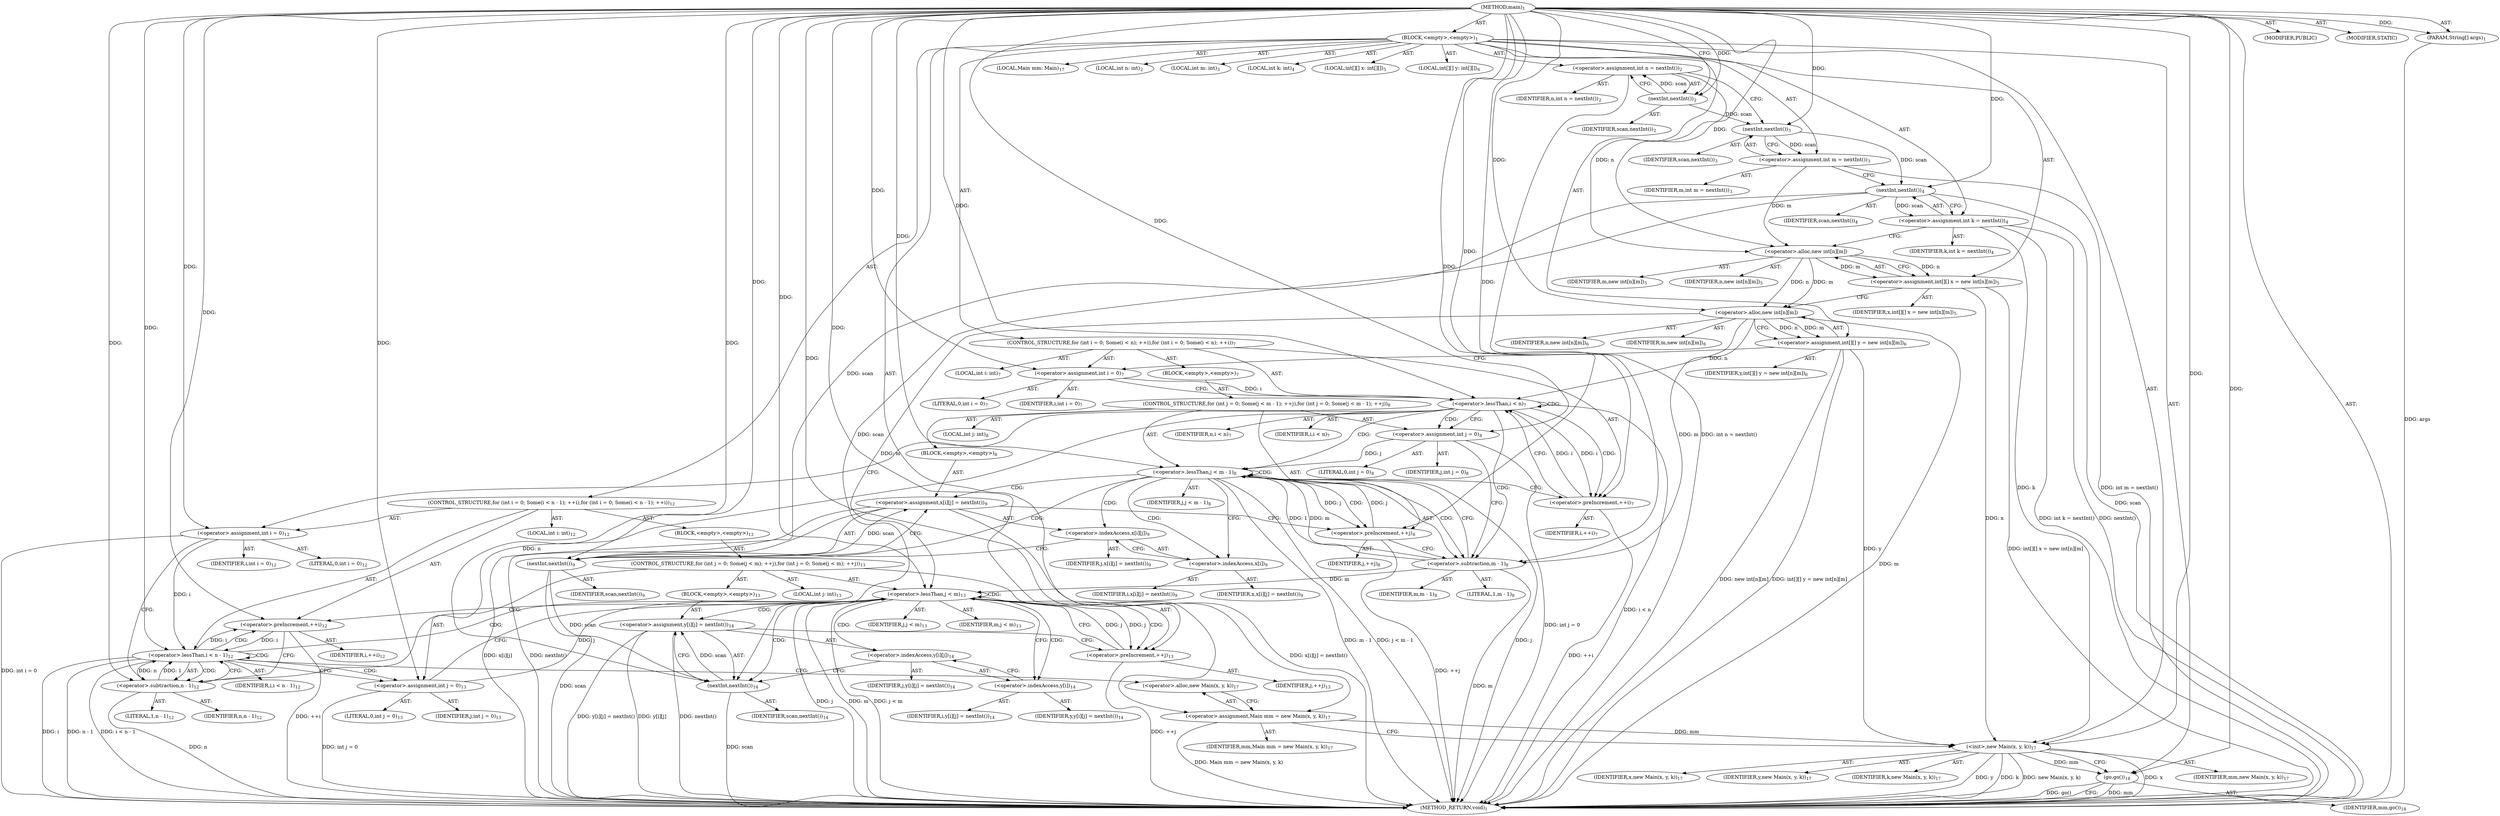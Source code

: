 digraph "main" {  
"19" [label = <(METHOD,main)<SUB>1</SUB>> ]
"20" [label = <(PARAM,String[] args)<SUB>1</SUB>> ]
"21" [label = <(BLOCK,&lt;empty&gt;,&lt;empty&gt;)<SUB>1</SUB>> ]
"22" [label = <(LOCAL,int n: int)<SUB>2</SUB>> ]
"23" [label = <(&lt;operator&gt;.assignment,int n = nextInt())<SUB>2</SUB>> ]
"24" [label = <(IDENTIFIER,n,int n = nextInt())<SUB>2</SUB>> ]
"25" [label = <(nextInt,nextInt())<SUB>2</SUB>> ]
"26" [label = <(IDENTIFIER,scan,nextInt())<SUB>2</SUB>> ]
"27" [label = <(LOCAL,int m: int)<SUB>3</SUB>> ]
"28" [label = <(&lt;operator&gt;.assignment,int m = nextInt())<SUB>3</SUB>> ]
"29" [label = <(IDENTIFIER,m,int m = nextInt())<SUB>3</SUB>> ]
"30" [label = <(nextInt,nextInt())<SUB>3</SUB>> ]
"31" [label = <(IDENTIFIER,scan,nextInt())<SUB>3</SUB>> ]
"32" [label = <(LOCAL,int k: int)<SUB>4</SUB>> ]
"33" [label = <(&lt;operator&gt;.assignment,int k = nextInt())<SUB>4</SUB>> ]
"34" [label = <(IDENTIFIER,k,int k = nextInt())<SUB>4</SUB>> ]
"35" [label = <(nextInt,nextInt())<SUB>4</SUB>> ]
"36" [label = <(IDENTIFIER,scan,nextInt())<SUB>4</SUB>> ]
"37" [label = <(LOCAL,int[][] x: int[][])<SUB>5</SUB>> ]
"38" [label = <(&lt;operator&gt;.assignment,int[][] x = new int[n][m])<SUB>5</SUB>> ]
"39" [label = <(IDENTIFIER,x,int[][] x = new int[n][m])<SUB>5</SUB>> ]
"40" [label = <(&lt;operator&gt;.alloc,new int[n][m])> ]
"41" [label = <(IDENTIFIER,n,new int[n][m])<SUB>5</SUB>> ]
"42" [label = <(IDENTIFIER,m,new int[n][m])<SUB>5</SUB>> ]
"43" [label = <(LOCAL,int[][] y: int[][])<SUB>6</SUB>> ]
"44" [label = <(&lt;operator&gt;.assignment,int[][] y = new int[n][m])<SUB>6</SUB>> ]
"45" [label = <(IDENTIFIER,y,int[][] y = new int[n][m])<SUB>6</SUB>> ]
"46" [label = <(&lt;operator&gt;.alloc,new int[n][m])> ]
"47" [label = <(IDENTIFIER,n,new int[n][m])<SUB>6</SUB>> ]
"48" [label = <(IDENTIFIER,m,new int[n][m])<SUB>6</SUB>> ]
"49" [label = <(CONTROL_STRUCTURE,for (int i = 0; Some(i &lt; n); ++i),for (int i = 0; Some(i &lt; n); ++i))<SUB>7</SUB>> ]
"50" [label = <(LOCAL,int i: int)<SUB>7</SUB>> ]
"51" [label = <(&lt;operator&gt;.assignment,int i = 0)<SUB>7</SUB>> ]
"52" [label = <(IDENTIFIER,i,int i = 0)<SUB>7</SUB>> ]
"53" [label = <(LITERAL,0,int i = 0)<SUB>7</SUB>> ]
"54" [label = <(&lt;operator&gt;.lessThan,i &lt; n)<SUB>7</SUB>> ]
"55" [label = <(IDENTIFIER,i,i &lt; n)<SUB>7</SUB>> ]
"56" [label = <(IDENTIFIER,n,i &lt; n)<SUB>7</SUB>> ]
"57" [label = <(&lt;operator&gt;.preIncrement,++i)<SUB>7</SUB>> ]
"58" [label = <(IDENTIFIER,i,++i)<SUB>7</SUB>> ]
"59" [label = <(BLOCK,&lt;empty&gt;,&lt;empty&gt;)<SUB>7</SUB>> ]
"60" [label = <(CONTROL_STRUCTURE,for (int j = 0; Some(j &lt; m - 1); ++j),for (int j = 0; Some(j &lt; m - 1); ++j))<SUB>8</SUB>> ]
"61" [label = <(LOCAL,int j: int)<SUB>8</SUB>> ]
"62" [label = <(&lt;operator&gt;.assignment,int j = 0)<SUB>8</SUB>> ]
"63" [label = <(IDENTIFIER,j,int j = 0)<SUB>8</SUB>> ]
"64" [label = <(LITERAL,0,int j = 0)<SUB>8</SUB>> ]
"65" [label = <(&lt;operator&gt;.lessThan,j &lt; m - 1)<SUB>8</SUB>> ]
"66" [label = <(IDENTIFIER,j,j &lt; m - 1)<SUB>8</SUB>> ]
"67" [label = <(&lt;operator&gt;.subtraction,m - 1)<SUB>8</SUB>> ]
"68" [label = <(IDENTIFIER,m,m - 1)<SUB>8</SUB>> ]
"69" [label = <(LITERAL,1,m - 1)<SUB>8</SUB>> ]
"70" [label = <(&lt;operator&gt;.preIncrement,++j)<SUB>8</SUB>> ]
"71" [label = <(IDENTIFIER,j,++j)<SUB>8</SUB>> ]
"72" [label = <(BLOCK,&lt;empty&gt;,&lt;empty&gt;)<SUB>8</SUB>> ]
"73" [label = <(&lt;operator&gt;.assignment,x[i][j] = nextInt())<SUB>9</SUB>> ]
"74" [label = <(&lt;operator&gt;.indexAccess,x[i][j])<SUB>9</SUB>> ]
"75" [label = <(&lt;operator&gt;.indexAccess,x[i])<SUB>9</SUB>> ]
"76" [label = <(IDENTIFIER,x,x[i][j] = nextInt())<SUB>9</SUB>> ]
"77" [label = <(IDENTIFIER,i,x[i][j] = nextInt())<SUB>9</SUB>> ]
"78" [label = <(IDENTIFIER,j,x[i][j] = nextInt())<SUB>9</SUB>> ]
"79" [label = <(nextInt,nextInt())<SUB>9</SUB>> ]
"80" [label = <(IDENTIFIER,scan,nextInt())<SUB>9</SUB>> ]
"81" [label = <(CONTROL_STRUCTURE,for (int i = 0; Some(i &lt; n - 1); ++i),for (int i = 0; Some(i &lt; n - 1); ++i))<SUB>12</SUB>> ]
"82" [label = <(LOCAL,int i: int)<SUB>12</SUB>> ]
"83" [label = <(&lt;operator&gt;.assignment,int i = 0)<SUB>12</SUB>> ]
"84" [label = <(IDENTIFIER,i,int i = 0)<SUB>12</SUB>> ]
"85" [label = <(LITERAL,0,int i = 0)<SUB>12</SUB>> ]
"86" [label = <(&lt;operator&gt;.lessThan,i &lt; n - 1)<SUB>12</SUB>> ]
"87" [label = <(IDENTIFIER,i,i &lt; n - 1)<SUB>12</SUB>> ]
"88" [label = <(&lt;operator&gt;.subtraction,n - 1)<SUB>12</SUB>> ]
"89" [label = <(IDENTIFIER,n,n - 1)<SUB>12</SUB>> ]
"90" [label = <(LITERAL,1,n - 1)<SUB>12</SUB>> ]
"91" [label = <(&lt;operator&gt;.preIncrement,++i)<SUB>12</SUB>> ]
"92" [label = <(IDENTIFIER,i,++i)<SUB>12</SUB>> ]
"93" [label = <(BLOCK,&lt;empty&gt;,&lt;empty&gt;)<SUB>12</SUB>> ]
"94" [label = <(CONTROL_STRUCTURE,for (int j = 0; Some(j &lt; m); ++j),for (int j = 0; Some(j &lt; m); ++j))<SUB>13</SUB>> ]
"95" [label = <(LOCAL,int j: int)<SUB>13</SUB>> ]
"96" [label = <(&lt;operator&gt;.assignment,int j = 0)<SUB>13</SUB>> ]
"97" [label = <(IDENTIFIER,j,int j = 0)<SUB>13</SUB>> ]
"98" [label = <(LITERAL,0,int j = 0)<SUB>13</SUB>> ]
"99" [label = <(&lt;operator&gt;.lessThan,j &lt; m)<SUB>13</SUB>> ]
"100" [label = <(IDENTIFIER,j,j &lt; m)<SUB>13</SUB>> ]
"101" [label = <(IDENTIFIER,m,j &lt; m)<SUB>13</SUB>> ]
"102" [label = <(&lt;operator&gt;.preIncrement,++j)<SUB>13</SUB>> ]
"103" [label = <(IDENTIFIER,j,++j)<SUB>13</SUB>> ]
"104" [label = <(BLOCK,&lt;empty&gt;,&lt;empty&gt;)<SUB>13</SUB>> ]
"105" [label = <(&lt;operator&gt;.assignment,y[i][j] = nextInt())<SUB>14</SUB>> ]
"106" [label = <(&lt;operator&gt;.indexAccess,y[i][j])<SUB>14</SUB>> ]
"107" [label = <(&lt;operator&gt;.indexAccess,y[i])<SUB>14</SUB>> ]
"108" [label = <(IDENTIFIER,y,y[i][j] = nextInt())<SUB>14</SUB>> ]
"109" [label = <(IDENTIFIER,i,y[i][j] = nextInt())<SUB>14</SUB>> ]
"110" [label = <(IDENTIFIER,j,y[i][j] = nextInt())<SUB>14</SUB>> ]
"111" [label = <(nextInt,nextInt())<SUB>14</SUB>> ]
"112" [label = <(IDENTIFIER,scan,nextInt())<SUB>14</SUB>> ]
"4" [label = <(LOCAL,Main mm: Main)<SUB>17</SUB>> ]
"113" [label = <(&lt;operator&gt;.assignment,Main mm = new Main(x, y, k))<SUB>17</SUB>> ]
"114" [label = <(IDENTIFIER,mm,Main mm = new Main(x, y, k))<SUB>17</SUB>> ]
"115" [label = <(&lt;operator&gt;.alloc,new Main(x, y, k))<SUB>17</SUB>> ]
"116" [label = <(&lt;init&gt;,new Main(x, y, k))<SUB>17</SUB>> ]
"3" [label = <(IDENTIFIER,mm,new Main(x, y, k))<SUB>17</SUB>> ]
"117" [label = <(IDENTIFIER,x,new Main(x, y, k))<SUB>17</SUB>> ]
"118" [label = <(IDENTIFIER,y,new Main(x, y, k))<SUB>17</SUB>> ]
"119" [label = <(IDENTIFIER,k,new Main(x, y, k))<SUB>17</SUB>> ]
"120" [label = <(go,go())<SUB>18</SUB>> ]
"121" [label = <(IDENTIFIER,mm,go())<SUB>18</SUB>> ]
"122" [label = <(MODIFIER,PUBLIC)> ]
"123" [label = <(MODIFIER,STATIC)> ]
"124" [label = <(METHOD_RETURN,void)<SUB>1</SUB>> ]
  "19" -> "20"  [ label = "AST: "] 
  "19" -> "21"  [ label = "AST: "] 
  "19" -> "122"  [ label = "AST: "] 
  "19" -> "123"  [ label = "AST: "] 
  "19" -> "124"  [ label = "AST: "] 
  "21" -> "22"  [ label = "AST: "] 
  "21" -> "23"  [ label = "AST: "] 
  "21" -> "27"  [ label = "AST: "] 
  "21" -> "28"  [ label = "AST: "] 
  "21" -> "32"  [ label = "AST: "] 
  "21" -> "33"  [ label = "AST: "] 
  "21" -> "37"  [ label = "AST: "] 
  "21" -> "38"  [ label = "AST: "] 
  "21" -> "43"  [ label = "AST: "] 
  "21" -> "44"  [ label = "AST: "] 
  "21" -> "49"  [ label = "AST: "] 
  "21" -> "81"  [ label = "AST: "] 
  "21" -> "4"  [ label = "AST: "] 
  "21" -> "113"  [ label = "AST: "] 
  "21" -> "116"  [ label = "AST: "] 
  "21" -> "120"  [ label = "AST: "] 
  "23" -> "24"  [ label = "AST: "] 
  "23" -> "25"  [ label = "AST: "] 
  "25" -> "26"  [ label = "AST: "] 
  "28" -> "29"  [ label = "AST: "] 
  "28" -> "30"  [ label = "AST: "] 
  "30" -> "31"  [ label = "AST: "] 
  "33" -> "34"  [ label = "AST: "] 
  "33" -> "35"  [ label = "AST: "] 
  "35" -> "36"  [ label = "AST: "] 
  "38" -> "39"  [ label = "AST: "] 
  "38" -> "40"  [ label = "AST: "] 
  "40" -> "41"  [ label = "AST: "] 
  "40" -> "42"  [ label = "AST: "] 
  "44" -> "45"  [ label = "AST: "] 
  "44" -> "46"  [ label = "AST: "] 
  "46" -> "47"  [ label = "AST: "] 
  "46" -> "48"  [ label = "AST: "] 
  "49" -> "50"  [ label = "AST: "] 
  "49" -> "51"  [ label = "AST: "] 
  "49" -> "54"  [ label = "AST: "] 
  "49" -> "57"  [ label = "AST: "] 
  "49" -> "59"  [ label = "AST: "] 
  "51" -> "52"  [ label = "AST: "] 
  "51" -> "53"  [ label = "AST: "] 
  "54" -> "55"  [ label = "AST: "] 
  "54" -> "56"  [ label = "AST: "] 
  "57" -> "58"  [ label = "AST: "] 
  "59" -> "60"  [ label = "AST: "] 
  "60" -> "61"  [ label = "AST: "] 
  "60" -> "62"  [ label = "AST: "] 
  "60" -> "65"  [ label = "AST: "] 
  "60" -> "70"  [ label = "AST: "] 
  "60" -> "72"  [ label = "AST: "] 
  "62" -> "63"  [ label = "AST: "] 
  "62" -> "64"  [ label = "AST: "] 
  "65" -> "66"  [ label = "AST: "] 
  "65" -> "67"  [ label = "AST: "] 
  "67" -> "68"  [ label = "AST: "] 
  "67" -> "69"  [ label = "AST: "] 
  "70" -> "71"  [ label = "AST: "] 
  "72" -> "73"  [ label = "AST: "] 
  "73" -> "74"  [ label = "AST: "] 
  "73" -> "79"  [ label = "AST: "] 
  "74" -> "75"  [ label = "AST: "] 
  "74" -> "78"  [ label = "AST: "] 
  "75" -> "76"  [ label = "AST: "] 
  "75" -> "77"  [ label = "AST: "] 
  "79" -> "80"  [ label = "AST: "] 
  "81" -> "82"  [ label = "AST: "] 
  "81" -> "83"  [ label = "AST: "] 
  "81" -> "86"  [ label = "AST: "] 
  "81" -> "91"  [ label = "AST: "] 
  "81" -> "93"  [ label = "AST: "] 
  "83" -> "84"  [ label = "AST: "] 
  "83" -> "85"  [ label = "AST: "] 
  "86" -> "87"  [ label = "AST: "] 
  "86" -> "88"  [ label = "AST: "] 
  "88" -> "89"  [ label = "AST: "] 
  "88" -> "90"  [ label = "AST: "] 
  "91" -> "92"  [ label = "AST: "] 
  "93" -> "94"  [ label = "AST: "] 
  "94" -> "95"  [ label = "AST: "] 
  "94" -> "96"  [ label = "AST: "] 
  "94" -> "99"  [ label = "AST: "] 
  "94" -> "102"  [ label = "AST: "] 
  "94" -> "104"  [ label = "AST: "] 
  "96" -> "97"  [ label = "AST: "] 
  "96" -> "98"  [ label = "AST: "] 
  "99" -> "100"  [ label = "AST: "] 
  "99" -> "101"  [ label = "AST: "] 
  "102" -> "103"  [ label = "AST: "] 
  "104" -> "105"  [ label = "AST: "] 
  "105" -> "106"  [ label = "AST: "] 
  "105" -> "111"  [ label = "AST: "] 
  "106" -> "107"  [ label = "AST: "] 
  "106" -> "110"  [ label = "AST: "] 
  "107" -> "108"  [ label = "AST: "] 
  "107" -> "109"  [ label = "AST: "] 
  "111" -> "112"  [ label = "AST: "] 
  "113" -> "114"  [ label = "AST: "] 
  "113" -> "115"  [ label = "AST: "] 
  "116" -> "3"  [ label = "AST: "] 
  "116" -> "117"  [ label = "AST: "] 
  "116" -> "118"  [ label = "AST: "] 
  "116" -> "119"  [ label = "AST: "] 
  "120" -> "121"  [ label = "AST: "] 
  "23" -> "30"  [ label = "CFG: "] 
  "28" -> "35"  [ label = "CFG: "] 
  "33" -> "40"  [ label = "CFG: "] 
  "38" -> "46"  [ label = "CFG: "] 
  "44" -> "51"  [ label = "CFG: "] 
  "113" -> "116"  [ label = "CFG: "] 
  "116" -> "120"  [ label = "CFG: "] 
  "120" -> "124"  [ label = "CFG: "] 
  "25" -> "23"  [ label = "CFG: "] 
  "30" -> "28"  [ label = "CFG: "] 
  "35" -> "33"  [ label = "CFG: "] 
  "40" -> "38"  [ label = "CFG: "] 
  "46" -> "44"  [ label = "CFG: "] 
  "51" -> "54"  [ label = "CFG: "] 
  "54" -> "62"  [ label = "CFG: "] 
  "54" -> "83"  [ label = "CFG: "] 
  "57" -> "54"  [ label = "CFG: "] 
  "83" -> "88"  [ label = "CFG: "] 
  "86" -> "96"  [ label = "CFG: "] 
  "86" -> "115"  [ label = "CFG: "] 
  "91" -> "88"  [ label = "CFG: "] 
  "115" -> "113"  [ label = "CFG: "] 
  "88" -> "86"  [ label = "CFG: "] 
  "62" -> "67"  [ label = "CFG: "] 
  "65" -> "75"  [ label = "CFG: "] 
  "65" -> "57"  [ label = "CFG: "] 
  "70" -> "67"  [ label = "CFG: "] 
  "96" -> "99"  [ label = "CFG: "] 
  "99" -> "107"  [ label = "CFG: "] 
  "99" -> "91"  [ label = "CFG: "] 
  "102" -> "99"  [ label = "CFG: "] 
  "67" -> "65"  [ label = "CFG: "] 
  "73" -> "70"  [ label = "CFG: "] 
  "105" -> "102"  [ label = "CFG: "] 
  "74" -> "79"  [ label = "CFG: "] 
  "79" -> "73"  [ label = "CFG: "] 
  "106" -> "111"  [ label = "CFG: "] 
  "111" -> "105"  [ label = "CFG: "] 
  "75" -> "74"  [ label = "CFG: "] 
  "107" -> "106"  [ label = "CFG: "] 
  "19" -> "25"  [ label = "CFG: "] 
  "20" -> "124"  [ label = "DDG: args"] 
  "23" -> "124"  [ label = "DDG: int n = nextInt()"] 
  "28" -> "124"  [ label = "DDG: int m = nextInt()"] 
  "35" -> "124"  [ label = "DDG: scan"] 
  "33" -> "124"  [ label = "DDG: nextInt()"] 
  "33" -> "124"  [ label = "DDG: int k = nextInt()"] 
  "38" -> "124"  [ label = "DDG: int[][] x = new int[n][m]"] 
  "46" -> "124"  [ label = "DDG: m"] 
  "44" -> "124"  [ label = "DDG: new int[n][m]"] 
  "44" -> "124"  [ label = "DDG: int[][] y = new int[n][m]"] 
  "54" -> "124"  [ label = "DDG: i &lt; n"] 
  "83" -> "124"  [ label = "DDG: int i = 0"] 
  "86" -> "124"  [ label = "DDG: i"] 
  "88" -> "124"  [ label = "DDG: n"] 
  "86" -> "124"  [ label = "DDG: n - 1"] 
  "86" -> "124"  [ label = "DDG: i &lt; n - 1"] 
  "113" -> "124"  [ label = "DDG: Main mm = new Main(x, y, k)"] 
  "116" -> "124"  [ label = "DDG: x"] 
  "116" -> "124"  [ label = "DDG: y"] 
  "116" -> "124"  [ label = "DDG: k"] 
  "116" -> "124"  [ label = "DDG: new Main(x, y, k)"] 
  "120" -> "124"  [ label = "DDG: mm"] 
  "120" -> "124"  [ label = "DDG: go()"] 
  "96" -> "124"  [ label = "DDG: int j = 0"] 
  "99" -> "124"  [ label = "DDG: j"] 
  "99" -> "124"  [ label = "DDG: m"] 
  "99" -> "124"  [ label = "DDG: j &lt; m"] 
  "91" -> "124"  [ label = "DDG: ++i"] 
  "105" -> "124"  [ label = "DDG: y[i][j]"] 
  "111" -> "124"  [ label = "DDG: scan"] 
  "105" -> "124"  [ label = "DDG: nextInt()"] 
  "105" -> "124"  [ label = "DDG: y[i][j] = nextInt()"] 
  "102" -> "124"  [ label = "DDG: ++j"] 
  "62" -> "124"  [ label = "DDG: int j = 0"] 
  "65" -> "124"  [ label = "DDG: j"] 
  "67" -> "124"  [ label = "DDG: m"] 
  "65" -> "124"  [ label = "DDG: m - 1"] 
  "65" -> "124"  [ label = "DDG: j &lt; m - 1"] 
  "57" -> "124"  [ label = "DDG: ++i"] 
  "73" -> "124"  [ label = "DDG: x[i][j]"] 
  "79" -> "124"  [ label = "DDG: scan"] 
  "73" -> "124"  [ label = "DDG: nextInt()"] 
  "73" -> "124"  [ label = "DDG: x[i][j] = nextInt()"] 
  "70" -> "124"  [ label = "DDG: ++j"] 
  "19" -> "20"  [ label = "DDG: "] 
  "25" -> "23"  [ label = "DDG: scan"] 
  "30" -> "28"  [ label = "DDG: scan"] 
  "35" -> "33"  [ label = "DDG: scan"] 
  "40" -> "38"  [ label = "DDG: n"] 
  "40" -> "38"  [ label = "DDG: m"] 
  "46" -> "44"  [ label = "DDG: n"] 
  "46" -> "44"  [ label = "DDG: m"] 
  "19" -> "113"  [ label = "DDG: "] 
  "19" -> "51"  [ label = "DDG: "] 
  "19" -> "83"  [ label = "DDG: "] 
  "113" -> "116"  [ label = "DDG: mm"] 
  "19" -> "116"  [ label = "DDG: "] 
  "38" -> "116"  [ label = "DDG: x"] 
  "44" -> "116"  [ label = "DDG: y"] 
  "33" -> "116"  [ label = "DDG: k"] 
  "116" -> "120"  [ label = "DDG: mm"] 
  "19" -> "120"  [ label = "DDG: "] 
  "19" -> "25"  [ label = "DDG: "] 
  "25" -> "30"  [ label = "DDG: scan"] 
  "19" -> "30"  [ label = "DDG: "] 
  "30" -> "35"  [ label = "DDG: scan"] 
  "19" -> "35"  [ label = "DDG: "] 
  "23" -> "40"  [ label = "DDG: n"] 
  "19" -> "40"  [ label = "DDG: "] 
  "28" -> "40"  [ label = "DDG: m"] 
  "40" -> "46"  [ label = "DDG: n"] 
  "19" -> "46"  [ label = "DDG: "] 
  "40" -> "46"  [ label = "DDG: m"] 
  "51" -> "54"  [ label = "DDG: i"] 
  "57" -> "54"  [ label = "DDG: i"] 
  "19" -> "54"  [ label = "DDG: "] 
  "46" -> "54"  [ label = "DDG: n"] 
  "54" -> "57"  [ label = "DDG: i"] 
  "19" -> "57"  [ label = "DDG: "] 
  "83" -> "86"  [ label = "DDG: i"] 
  "91" -> "86"  [ label = "DDG: i"] 
  "19" -> "86"  [ label = "DDG: "] 
  "88" -> "86"  [ label = "DDG: n"] 
  "88" -> "86"  [ label = "DDG: 1"] 
  "86" -> "91"  [ label = "DDG: i"] 
  "19" -> "91"  [ label = "DDG: "] 
  "19" -> "62"  [ label = "DDG: "] 
  "54" -> "88"  [ label = "DDG: n"] 
  "19" -> "88"  [ label = "DDG: "] 
  "19" -> "96"  [ label = "DDG: "] 
  "62" -> "65"  [ label = "DDG: j"] 
  "70" -> "65"  [ label = "DDG: j"] 
  "19" -> "65"  [ label = "DDG: "] 
  "67" -> "65"  [ label = "DDG: m"] 
  "67" -> "65"  [ label = "DDG: 1"] 
  "65" -> "70"  [ label = "DDG: j"] 
  "19" -> "70"  [ label = "DDG: "] 
  "79" -> "73"  [ label = "DDG: scan"] 
  "96" -> "99"  [ label = "DDG: j"] 
  "102" -> "99"  [ label = "DDG: j"] 
  "19" -> "99"  [ label = "DDG: "] 
  "46" -> "99"  [ label = "DDG: m"] 
  "67" -> "99"  [ label = "DDG: m"] 
  "99" -> "102"  [ label = "DDG: j"] 
  "19" -> "102"  [ label = "DDG: "] 
  "111" -> "105"  [ label = "DDG: scan"] 
  "46" -> "67"  [ label = "DDG: m"] 
  "19" -> "67"  [ label = "DDG: "] 
  "35" -> "79"  [ label = "DDG: scan"] 
  "19" -> "79"  [ label = "DDG: "] 
  "35" -> "111"  [ label = "DDG: scan"] 
  "79" -> "111"  [ label = "DDG: scan"] 
  "19" -> "111"  [ label = "DDG: "] 
  "54" -> "57"  [ label = "CDG: "] 
  "54" -> "67"  [ label = "CDG: "] 
  "54" -> "65"  [ label = "CDG: "] 
  "54" -> "54"  [ label = "CDG: "] 
  "54" -> "62"  [ label = "CDG: "] 
  "86" -> "96"  [ label = "CDG: "] 
  "86" -> "99"  [ label = "CDG: "] 
  "86" -> "88"  [ label = "CDG: "] 
  "86" -> "91"  [ label = "CDG: "] 
  "86" -> "86"  [ label = "CDG: "] 
  "65" -> "73"  [ label = "CDG: "] 
  "65" -> "75"  [ label = "CDG: "] 
  "65" -> "67"  [ label = "CDG: "] 
  "65" -> "70"  [ label = "CDG: "] 
  "65" -> "74"  [ label = "CDG: "] 
  "65" -> "65"  [ label = "CDG: "] 
  "65" -> "79"  [ label = "CDG: "] 
  "99" -> "107"  [ label = "CDG: "] 
  "99" -> "105"  [ label = "CDG: "] 
  "99" -> "99"  [ label = "CDG: "] 
  "99" -> "102"  [ label = "CDG: "] 
  "99" -> "106"  [ label = "CDG: "] 
  "99" -> "111"  [ label = "CDG: "] 
}
